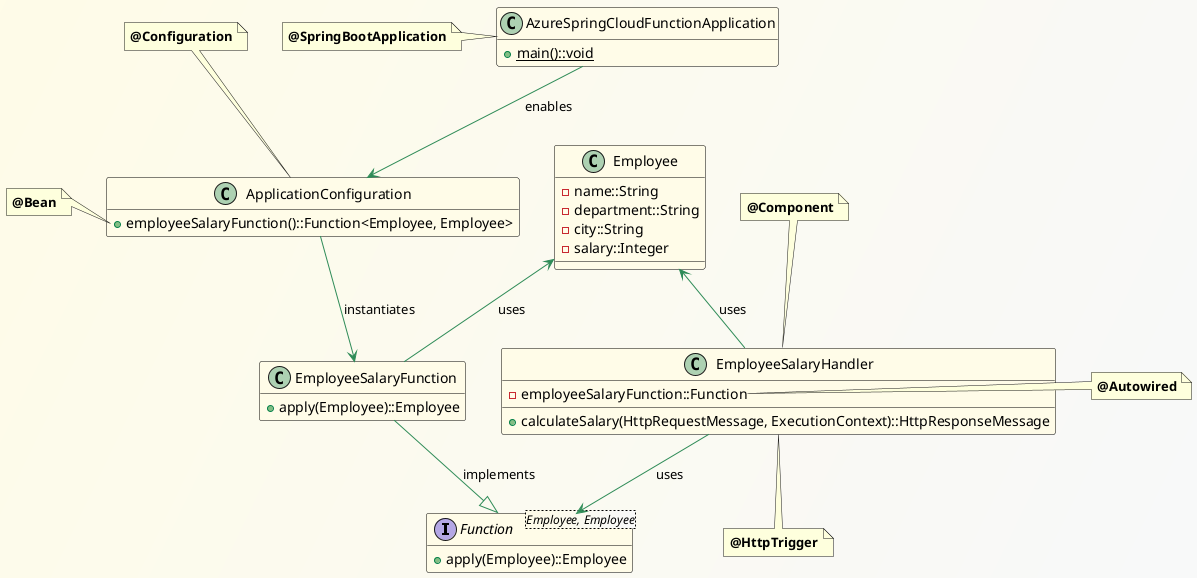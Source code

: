 @startuml
'https://plantuml.com/class-diagram
hide empty attributes
skinparam Handwritten false
skinparam ClassBorderColor black
skinparam BackgroundColor #fffce8/#f8f9fa
skinparam class {
 ArrowColor SeaGreen
 BackgroundColor #fffce8
}

interface Function <Employee, Employee> {
  +apply(Employee)::Employee
}

class AzureSpringCloudFunctionApplication {
  {static}+main()::void
}

class EmployeeSalaryHandler {
  -employeeSalaryFunction::Function
  +calculateSalary(HttpRequestMessage, ExecutionContext)::HttpResponseMessage
}

class ApplicationConfiguration {
  +employeeSalaryFunction()::Function<Employee, Employee>
}

class EmployeeSalaryFunction {
  +apply(Employee)::Employee
}

class Employee {
  -name::String
  -department::String
  -city::String
  -salary::Integer
}

note top of ApplicationConfiguration
  <b>@Configuration</b>
end note

note left of AzureSpringCloudFunctionApplication
  <b>@SpringBootApplication</b>
end note

note left of ApplicationConfiguration::employeeSalaryFunction
 <b>@Bean</b>
end note

note top of EmployeeSalaryHandler
  <b>@Component</b>
end note

note right of EmployeeSalaryHandler::employeeSalaryFunction
  <b>@Autowired</b>
end note


note bottom of EmployeeSalaryHandler
  <b>@HttpTrigger</b>
end note

EmployeeSalaryFunction --|> Function: implements
EmployeeSalaryHandler --> Function: uses
ApplicationConfiguration -down-> EmployeeSalaryFunction: instantiates
EmployeeSalaryHandler -up-> Employee: uses
EmployeeSalaryFunction -up-> Employee: uses
AzureSpringCloudFunctionApplication -down-> ApplicationConfiguration: enables
@enduml
